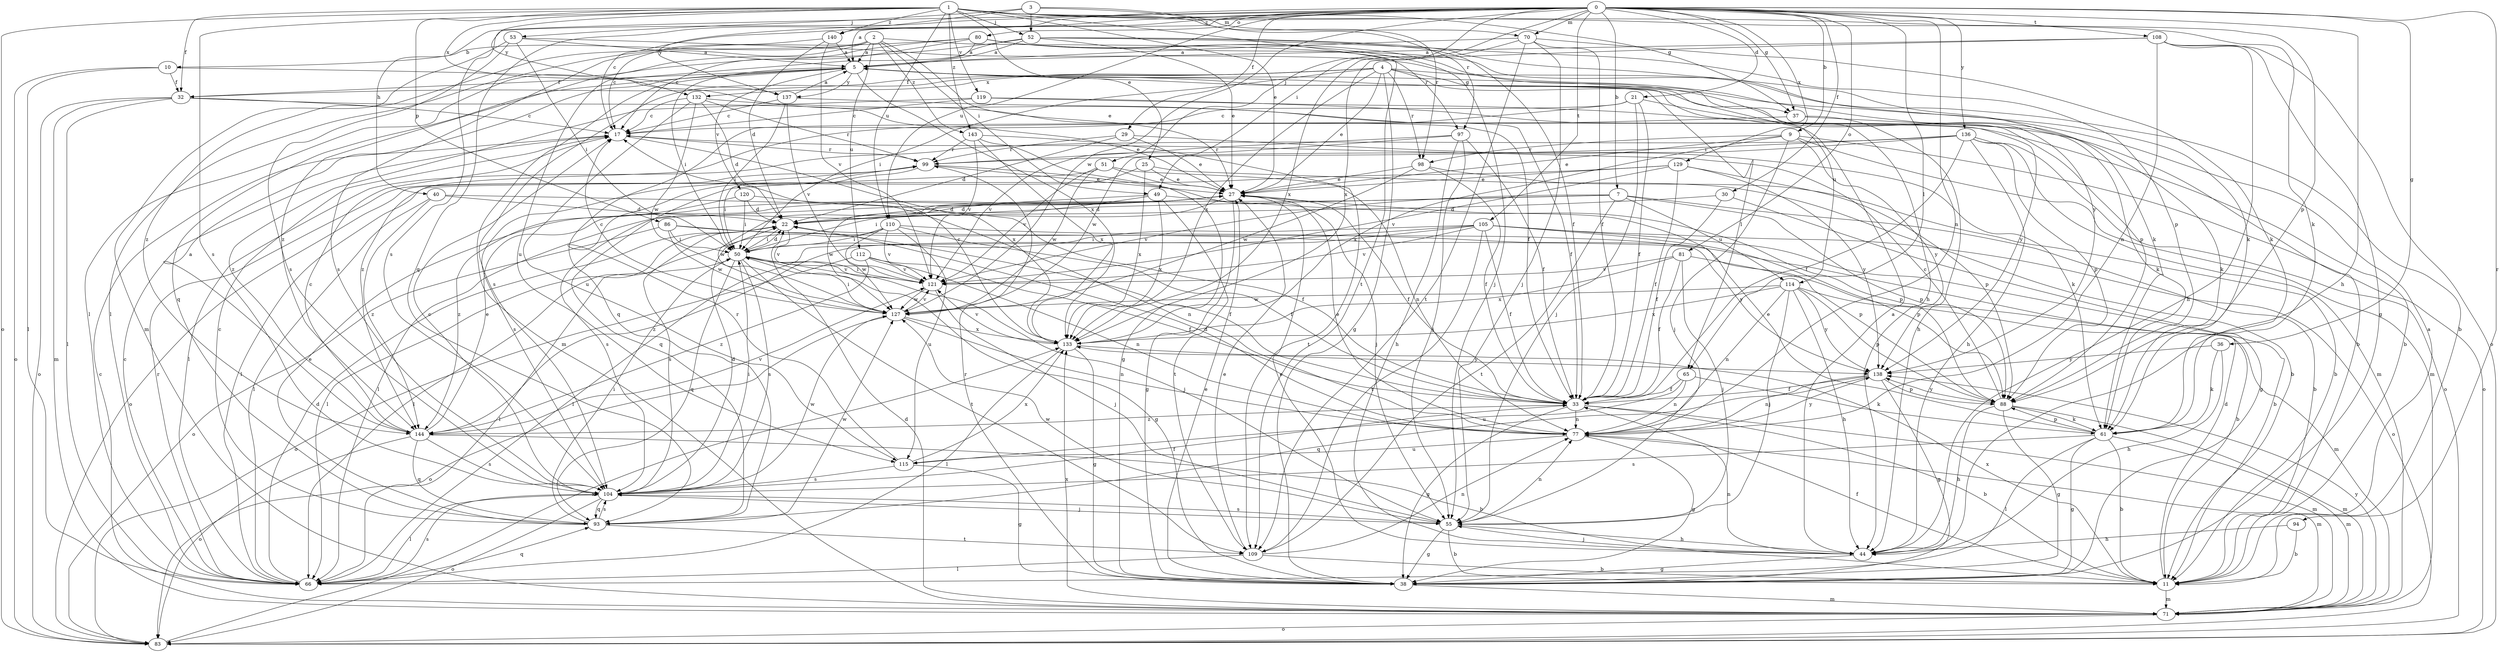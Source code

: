 strict digraph  {
0;
1;
2;
3;
4;
5;
7;
9;
10;
11;
17;
21;
22;
25;
27;
29;
30;
32;
33;
36;
37;
38;
40;
44;
49;
50;
51;
52;
53;
55;
61;
65;
66;
70;
71;
77;
80;
81;
83;
86;
88;
93;
94;
97;
98;
99;
104;
105;
108;
109;
110;
112;
114;
115;
119;
120;
121;
127;
129;
132;
133;
136;
137;
138;
140;
143;
144;
0 -> 5  [label=a];
0 -> 7  [label=b];
0 -> 9  [label=b];
0 -> 17  [label=c];
0 -> 21  [label=d];
0 -> 29  [label=f];
0 -> 30  [label=f];
0 -> 36  [label=g];
0 -> 37  [label=g];
0 -> 40  [label=h];
0 -> 44  [label=h];
0 -> 49  [label=i];
0 -> 51  [label=j];
0 -> 65  [label=l];
0 -> 70  [label=m];
0 -> 77  [label=n];
0 -> 80  [label=o];
0 -> 81  [label=o];
0 -> 93  [label=q];
0 -> 94  [label=r];
0 -> 104  [label=s];
0 -> 105  [label=t];
0 -> 108  [label=t];
0 -> 110  [label=u];
0 -> 127  [label=w];
0 -> 129  [label=x];
0 -> 136  [label=y];
0 -> 140  [label=z];
1 -> 25  [label=e];
1 -> 27  [label=e];
1 -> 32  [label=f];
1 -> 37  [label=g];
1 -> 52  [label=j];
1 -> 61  [label=k];
1 -> 83  [label=o];
1 -> 86  [label=p];
1 -> 88  [label=p];
1 -> 97  [label=r];
1 -> 104  [label=s];
1 -> 109  [label=t];
1 -> 110  [label=u];
1 -> 119  [label=v];
1 -> 132  [label=x];
1 -> 137  [label=y];
1 -> 140  [label=z];
1 -> 143  [label=z];
2 -> 5  [label=a];
2 -> 10  [label=b];
2 -> 27  [label=e];
2 -> 49  [label=i];
2 -> 97  [label=r];
2 -> 104  [label=s];
2 -> 112  [label=u];
2 -> 143  [label=z];
2 -> 144  [label=z];
3 -> 52  [label=j];
3 -> 53  [label=j];
3 -> 70  [label=m];
3 -> 98  [label=r];
3 -> 137  [label=y];
4 -> 11  [label=b];
4 -> 27  [label=e];
4 -> 32  [label=f];
4 -> 37  [label=g];
4 -> 38  [label=g];
4 -> 50  [label=i];
4 -> 98  [label=r];
4 -> 104  [label=s];
4 -> 114  [label=u];
4 -> 132  [label=x];
4 -> 133  [label=x];
5 -> 32  [label=f];
5 -> 50  [label=i];
5 -> 65  [label=l];
5 -> 71  [label=m];
5 -> 88  [label=p];
5 -> 93  [label=q];
5 -> 120  [label=v];
5 -> 133  [label=x];
5 -> 137  [label=y];
7 -> 11  [label=b];
7 -> 22  [label=d];
7 -> 66  [label=l];
7 -> 88  [label=p];
7 -> 109  [label=t];
7 -> 114  [label=u];
7 -> 121  [label=v];
9 -> 27  [label=e];
9 -> 55  [label=j];
9 -> 71  [label=m];
9 -> 83  [label=o];
9 -> 98  [label=r];
9 -> 133  [label=x];
9 -> 138  [label=y];
10 -> 32  [label=f];
10 -> 33  [label=f];
10 -> 66  [label=l];
10 -> 83  [label=o];
11 -> 5  [label=a];
11 -> 22  [label=d];
11 -> 33  [label=f];
11 -> 71  [label=m];
11 -> 133  [label=x];
17 -> 99  [label=r];
17 -> 133  [label=x];
21 -> 17  [label=c];
21 -> 33  [label=f];
21 -> 55  [label=j];
21 -> 61  [label=k];
21 -> 93  [label=q];
22 -> 50  [label=i];
22 -> 66  [label=l];
22 -> 104  [label=s];
22 -> 121  [label=v];
25 -> 11  [label=b];
25 -> 27  [label=e];
25 -> 83  [label=o];
25 -> 133  [label=x];
27 -> 22  [label=d];
27 -> 33  [label=f];
27 -> 38  [label=g];
27 -> 50  [label=i];
27 -> 104  [label=s];
27 -> 127  [label=w];
29 -> 22  [label=d];
29 -> 27  [label=e];
29 -> 61  [label=k];
29 -> 99  [label=r];
30 -> 22  [label=d];
30 -> 33  [label=f];
30 -> 38  [label=g];
32 -> 17  [label=c];
32 -> 27  [label=e];
32 -> 66  [label=l];
32 -> 71  [label=m];
32 -> 83  [label=o];
33 -> 11  [label=b];
33 -> 38  [label=g];
33 -> 71  [label=m];
33 -> 77  [label=n];
33 -> 144  [label=z];
36 -> 44  [label=h];
36 -> 61  [label=k];
36 -> 138  [label=y];
37 -> 44  [label=h];
37 -> 61  [label=k];
37 -> 144  [label=z];
38 -> 27  [label=e];
38 -> 71  [label=m];
38 -> 99  [label=r];
40 -> 22  [label=d];
40 -> 66  [label=l];
40 -> 77  [label=n];
40 -> 144  [label=z];
44 -> 5  [label=a];
44 -> 27  [label=e];
44 -> 38  [label=g];
44 -> 55  [label=j];
44 -> 77  [label=n];
49 -> 22  [label=d];
49 -> 88  [label=p];
49 -> 109  [label=t];
49 -> 127  [label=w];
49 -> 133  [label=x];
50 -> 22  [label=d];
50 -> 38  [label=g];
50 -> 55  [label=j];
50 -> 66  [label=l];
50 -> 93  [label=q];
50 -> 104  [label=s];
50 -> 109  [label=t];
50 -> 121  [label=v];
51 -> 27  [label=e];
51 -> 77  [label=n];
51 -> 93  [label=q];
51 -> 121  [label=v];
51 -> 127  [label=w];
52 -> 5  [label=a];
52 -> 27  [label=e];
52 -> 33  [label=f];
52 -> 61  [label=k];
52 -> 66  [label=l];
52 -> 88  [label=p];
52 -> 115  [label=u];
53 -> 5  [label=a];
53 -> 50  [label=i];
53 -> 71  [label=m];
53 -> 104  [label=s];
53 -> 138  [label=y];
55 -> 11  [label=b];
55 -> 38  [label=g];
55 -> 44  [label=h];
55 -> 77  [label=n];
55 -> 104  [label=s];
55 -> 127  [label=w];
61 -> 11  [label=b];
61 -> 27  [label=e];
61 -> 38  [label=g];
61 -> 66  [label=l];
61 -> 71  [label=m];
61 -> 88  [label=p];
61 -> 104  [label=s];
65 -> 33  [label=f];
65 -> 61  [label=k];
65 -> 77  [label=n];
65 -> 115  [label=u];
66 -> 17  [label=c];
66 -> 22  [label=d];
66 -> 93  [label=q];
66 -> 99  [label=r];
66 -> 104  [label=s];
70 -> 5  [label=a];
70 -> 33  [label=f];
70 -> 55  [label=j];
70 -> 61  [label=k];
70 -> 109  [label=t];
70 -> 133  [label=x];
71 -> 17  [label=c];
71 -> 22  [label=d];
71 -> 83  [label=o];
71 -> 133  [label=x];
71 -> 138  [label=y];
77 -> 22  [label=d];
77 -> 27  [label=e];
77 -> 38  [label=g];
77 -> 71  [label=m];
77 -> 115  [label=u];
77 -> 138  [label=y];
80 -> 5  [label=a];
80 -> 17  [label=c];
80 -> 44  [label=h];
80 -> 55  [label=j];
80 -> 61  [label=k];
80 -> 66  [label=l];
80 -> 144  [label=z];
81 -> 11  [label=b];
81 -> 33  [label=f];
81 -> 55  [label=j];
81 -> 121  [label=v];
81 -> 133  [label=x];
83 -> 133  [label=x];
86 -> 33  [label=f];
86 -> 50  [label=i];
86 -> 83  [label=o];
86 -> 127  [label=w];
86 -> 138  [label=y];
88 -> 17  [label=c];
88 -> 38  [label=g];
88 -> 44  [label=h];
88 -> 61  [label=k];
88 -> 71  [label=m];
88 -> 138  [label=y];
93 -> 17  [label=c];
93 -> 27  [label=e];
93 -> 50  [label=i];
93 -> 104  [label=s];
93 -> 109  [label=t];
93 -> 127  [label=w];
94 -> 11  [label=b];
94 -> 44  [label=h];
97 -> 33  [label=f];
97 -> 44  [label=h];
97 -> 55  [label=j];
97 -> 99  [label=r];
97 -> 121  [label=v];
98 -> 11  [label=b];
98 -> 27  [label=e];
98 -> 33  [label=f];
98 -> 127  [label=w];
99 -> 27  [label=e];
99 -> 50  [label=i];
99 -> 55  [label=j];
99 -> 104  [label=s];
104 -> 17  [label=c];
104 -> 22  [label=d];
104 -> 33  [label=f];
104 -> 50  [label=i];
104 -> 55  [label=j];
104 -> 66  [label=l];
104 -> 83  [label=o];
104 -> 93  [label=q];
104 -> 127  [label=w];
105 -> 11  [label=b];
105 -> 33  [label=f];
105 -> 50  [label=i];
105 -> 66  [label=l];
105 -> 83  [label=o];
105 -> 88  [label=p];
105 -> 109  [label=t];
105 -> 121  [label=v];
105 -> 144  [label=z];
108 -> 5  [label=a];
108 -> 38  [label=g];
108 -> 44  [label=h];
108 -> 77  [label=n];
108 -> 83  [label=o];
108 -> 133  [label=x];
109 -> 11  [label=b];
109 -> 27  [label=e];
109 -> 66  [label=l];
109 -> 77  [label=n];
110 -> 33  [label=f];
110 -> 50  [label=i];
110 -> 66  [label=l];
110 -> 88  [label=p];
110 -> 115  [label=u];
110 -> 121  [label=v];
110 -> 127  [label=w];
112 -> 33  [label=f];
112 -> 77  [label=n];
112 -> 83  [label=o];
112 -> 121  [label=v];
112 -> 144  [label=z];
114 -> 44  [label=h];
114 -> 55  [label=j];
114 -> 71  [label=m];
114 -> 77  [label=n];
114 -> 88  [label=p];
114 -> 127  [label=w];
114 -> 133  [label=x];
114 -> 138  [label=y];
115 -> 38  [label=g];
115 -> 99  [label=r];
115 -> 104  [label=s];
115 -> 133  [label=x];
119 -> 11  [label=b];
119 -> 17  [label=c];
119 -> 138  [label=y];
119 -> 144  [label=z];
120 -> 22  [label=d];
120 -> 33  [label=f];
120 -> 50  [label=i];
120 -> 144  [label=z];
121 -> 50  [label=i];
121 -> 55  [label=j];
121 -> 127  [label=w];
127 -> 17  [label=c];
127 -> 50  [label=i];
127 -> 77  [label=n];
127 -> 83  [label=o];
127 -> 121  [label=v];
127 -> 133  [label=x];
129 -> 27  [label=e];
129 -> 33  [label=f];
129 -> 66  [label=l];
129 -> 88  [label=p];
129 -> 121  [label=v];
129 -> 138  [label=y];
132 -> 11  [label=b];
132 -> 17  [label=c];
132 -> 22  [label=d];
132 -> 99  [label=r];
132 -> 115  [label=u];
132 -> 127  [label=w];
133 -> 17  [label=c];
133 -> 38  [label=g];
133 -> 66  [label=l];
133 -> 121  [label=v];
133 -> 138  [label=y];
136 -> 33  [label=f];
136 -> 44  [label=h];
136 -> 66  [label=l];
136 -> 71  [label=m];
136 -> 83  [label=o];
136 -> 88  [label=p];
136 -> 99  [label=r];
136 -> 127  [label=w];
137 -> 5  [label=a];
137 -> 17  [label=c];
137 -> 33  [label=f];
137 -> 50  [label=i];
137 -> 121  [label=v];
138 -> 33  [label=f];
138 -> 38  [label=g];
138 -> 77  [label=n];
138 -> 88  [label=p];
138 -> 93  [label=q];
140 -> 5  [label=a];
140 -> 17  [label=c];
140 -> 22  [label=d];
140 -> 121  [label=v];
143 -> 38  [label=g];
143 -> 99  [label=r];
143 -> 109  [label=t];
143 -> 121  [label=v];
143 -> 133  [label=x];
144 -> 5  [label=a];
144 -> 11  [label=b];
144 -> 17  [label=c];
144 -> 27  [label=e];
144 -> 83  [label=o];
144 -> 93  [label=q];
144 -> 104  [label=s];
144 -> 121  [label=v];
}
